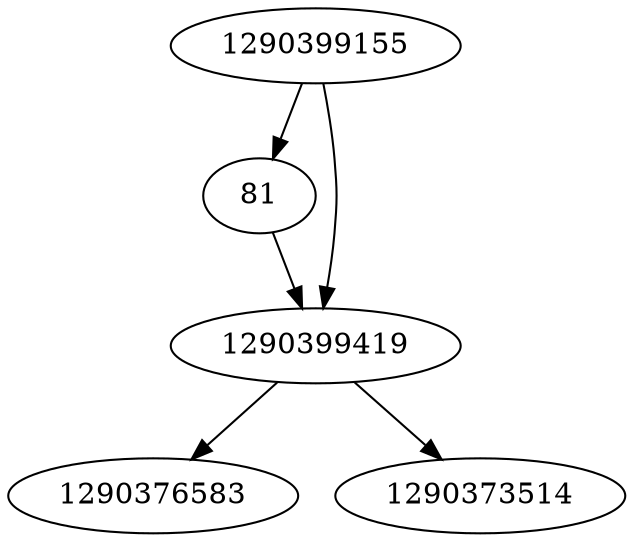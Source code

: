 strict digraph  {
1290376583;
1290373514;
81;
1290399155;
1290399419;
81 -> 1290399419;
1290399155 -> 1290399419;
1290399155 -> 81;
1290399419 -> 1290373514;
1290399419 -> 1290376583;
}
